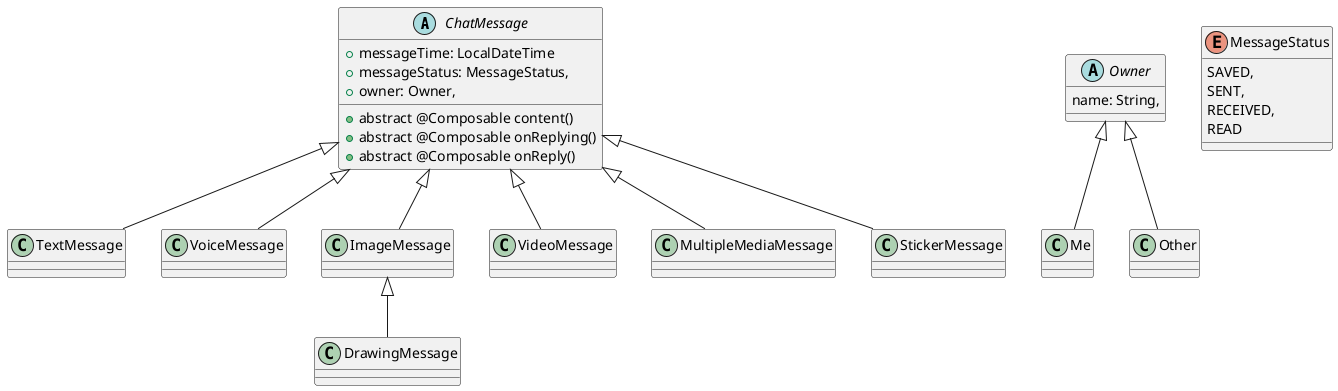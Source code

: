 @startuml
'https://plantuml.com/class-diagram

abstract class ChatMessage {
    + abstract @Composable content()
    + abstract @Composable onReplying()
    + abstract @Composable onReply()
    + messageTime: LocalDateTime
    + messageStatus: MessageStatus,
    + owner: Owner,
}

class TextMessage extends ChatMessage
class VoiceMessage extends ChatMessage
class ImageMessage extends ChatMessage
    class DrawingMessage extends ImageMessage
class VideoMessage extends ChatMessage
class MultipleMediaMessage extends ChatMessage
class StickerMessage extends ChatMessage



abstract class Owner {
    name: String,
}
class Me extends Owner
class Other extends Owner

enum MessageStatus {
    SAVED,
    SENT,
    RECEIVED,
    READ
}

@enduml